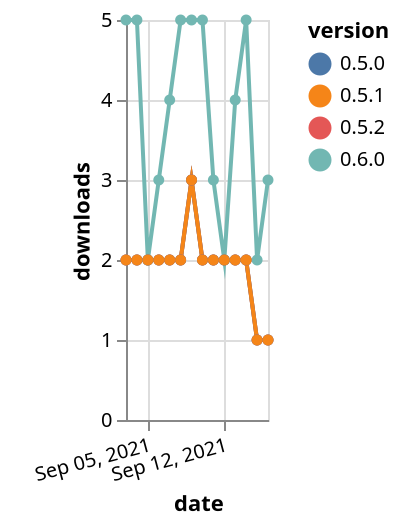 {"$schema": "https://vega.github.io/schema/vega-lite/v5.json", "description": "A simple bar chart with embedded data.", "data": {"values": [{"date": "2021-09-03", "total": 1358, "delta": 2, "version": "0.5.2"}, {"date": "2021-09-04", "total": 1360, "delta": 2, "version": "0.5.2"}, {"date": "2021-09-05", "total": 1362, "delta": 2, "version": "0.5.2"}, {"date": "2021-09-06", "total": 1364, "delta": 2, "version": "0.5.2"}, {"date": "2021-09-07", "total": 1366, "delta": 2, "version": "0.5.2"}, {"date": "2021-09-08", "total": 1368, "delta": 2, "version": "0.5.2"}, {"date": "2021-09-09", "total": 1371, "delta": 3, "version": "0.5.2"}, {"date": "2021-09-10", "total": 1373, "delta": 2, "version": "0.5.2"}, {"date": "2021-09-11", "total": 1375, "delta": 2, "version": "0.5.2"}, {"date": "2021-09-12", "total": 1377, "delta": 2, "version": "0.5.2"}, {"date": "2021-09-13", "total": 1379, "delta": 2, "version": "0.5.2"}, {"date": "2021-09-14", "total": 1381, "delta": 2, "version": "0.5.2"}, {"date": "2021-09-15", "total": 1382, "delta": 1, "version": "0.5.2"}, {"date": "2021-09-16", "total": 1383, "delta": 1, "version": "0.5.2"}, {"date": "2021-09-03", "total": 1693, "delta": 5, "version": "0.6.0"}, {"date": "2021-09-04", "total": 1698, "delta": 5, "version": "0.6.0"}, {"date": "2021-09-05", "total": 1700, "delta": 2, "version": "0.6.0"}, {"date": "2021-09-06", "total": 1703, "delta": 3, "version": "0.6.0"}, {"date": "2021-09-07", "total": 1707, "delta": 4, "version": "0.6.0"}, {"date": "2021-09-08", "total": 1712, "delta": 5, "version": "0.6.0"}, {"date": "2021-09-09", "total": 1717, "delta": 5, "version": "0.6.0"}, {"date": "2021-09-10", "total": 1722, "delta": 5, "version": "0.6.0"}, {"date": "2021-09-11", "total": 1725, "delta": 3, "version": "0.6.0"}, {"date": "2021-09-12", "total": 1727, "delta": 2, "version": "0.6.0"}, {"date": "2021-09-13", "total": 1731, "delta": 4, "version": "0.6.0"}, {"date": "2021-09-14", "total": 1736, "delta": 5, "version": "0.6.0"}, {"date": "2021-09-15", "total": 1738, "delta": 2, "version": "0.6.0"}, {"date": "2021-09-16", "total": 1741, "delta": 3, "version": "0.6.0"}, {"date": "2021-09-03", "total": 3062, "delta": 2, "version": "0.5.0"}, {"date": "2021-09-04", "total": 3064, "delta": 2, "version": "0.5.0"}, {"date": "2021-09-05", "total": 3066, "delta": 2, "version": "0.5.0"}, {"date": "2021-09-06", "total": 3068, "delta": 2, "version": "0.5.0"}, {"date": "2021-09-07", "total": 3070, "delta": 2, "version": "0.5.0"}, {"date": "2021-09-08", "total": 3072, "delta": 2, "version": "0.5.0"}, {"date": "2021-09-09", "total": 3075, "delta": 3, "version": "0.5.0"}, {"date": "2021-09-10", "total": 3077, "delta": 2, "version": "0.5.0"}, {"date": "2021-09-11", "total": 3079, "delta": 2, "version": "0.5.0"}, {"date": "2021-09-12", "total": 3081, "delta": 2, "version": "0.5.0"}, {"date": "2021-09-13", "total": 3083, "delta": 2, "version": "0.5.0"}, {"date": "2021-09-14", "total": 3085, "delta": 2, "version": "0.5.0"}, {"date": "2021-09-15", "total": 3086, "delta": 1, "version": "0.5.0"}, {"date": "2021-09-16", "total": 3087, "delta": 1, "version": "0.5.0"}, {"date": "2021-09-03", "total": 1946, "delta": 2, "version": "0.5.1"}, {"date": "2021-09-04", "total": 1948, "delta": 2, "version": "0.5.1"}, {"date": "2021-09-05", "total": 1950, "delta": 2, "version": "0.5.1"}, {"date": "2021-09-06", "total": 1952, "delta": 2, "version": "0.5.1"}, {"date": "2021-09-07", "total": 1954, "delta": 2, "version": "0.5.1"}, {"date": "2021-09-08", "total": 1956, "delta": 2, "version": "0.5.1"}, {"date": "2021-09-09", "total": 1959, "delta": 3, "version": "0.5.1"}, {"date": "2021-09-10", "total": 1961, "delta": 2, "version": "0.5.1"}, {"date": "2021-09-11", "total": 1963, "delta": 2, "version": "0.5.1"}, {"date": "2021-09-12", "total": 1965, "delta": 2, "version": "0.5.1"}, {"date": "2021-09-13", "total": 1967, "delta": 2, "version": "0.5.1"}, {"date": "2021-09-14", "total": 1969, "delta": 2, "version": "0.5.1"}, {"date": "2021-09-15", "total": 1970, "delta": 1, "version": "0.5.1"}, {"date": "2021-09-16", "total": 1971, "delta": 1, "version": "0.5.1"}]}, "width": "container", "mark": {"type": "line", "point": {"filled": true}}, "encoding": {"x": {"field": "date", "type": "temporal", "timeUnit": "yearmonthdate", "title": "date", "axis": {"labelAngle": -15}}, "y": {"field": "delta", "type": "quantitative", "title": "downloads"}, "color": {"field": "version", "type": "nominal"}, "tooltip": {"field": "delta"}}}